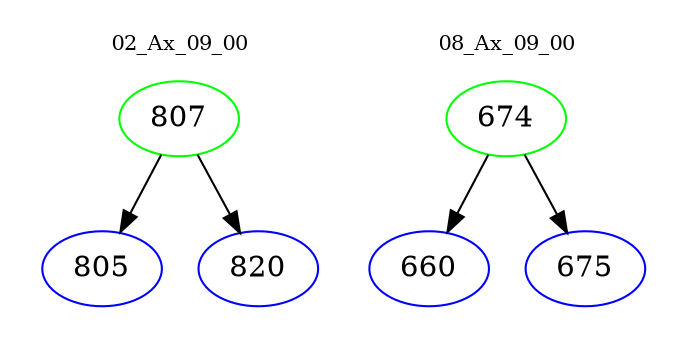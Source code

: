 digraph{
subgraph cluster_0 {
color = white
label = "02_Ax_09_00";
fontsize=10;
T0_807 [label="807", color="green"]
T0_807 -> T0_805 [color="black"]
T0_805 [label="805", color="blue"]
T0_807 -> T0_820 [color="black"]
T0_820 [label="820", color="blue"]
}
subgraph cluster_1 {
color = white
label = "08_Ax_09_00";
fontsize=10;
T1_674 [label="674", color="green"]
T1_674 -> T1_660 [color="black"]
T1_660 [label="660", color="blue"]
T1_674 -> T1_675 [color="black"]
T1_675 [label="675", color="blue"]
}
}
